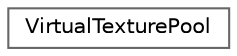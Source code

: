 digraph "Graphical Class Hierarchy"
{
 // INTERACTIVE_SVG=YES
 // LATEX_PDF_SIZE
  bgcolor="transparent";
  edge [fontname=Helvetica,fontsize=10,labelfontname=Helvetica,labelfontsize=10];
  node [fontname=Helvetica,fontsize=10,shape=box,height=0.2,width=0.4];
  rankdir="LR";
  Node0 [id="Node000000",label="VirtualTexturePool",height=0.2,width=0.4,color="grey40", fillcolor="white", style="filled",URL="$dc/de7/structVirtualTexturePool.html",tooltip="Namespace container for static helper functions."];
}
